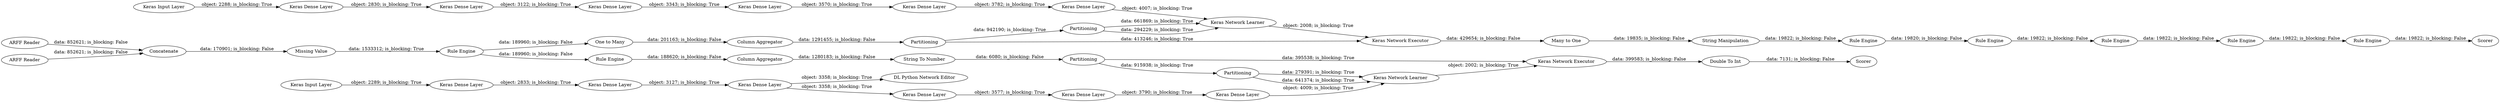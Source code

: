 digraph {
	"3458636253775533372_41" [label=Partitioning]
	"-8191089132020279250_74" [label="Rule Engine"]
	"-8191089132020279250_73" [label="Rule Engine"]
	"-8191089132020279250_75" [label="Rule Engine"]
	"4638157578597028142_57" [label="Keras Dense Layer"]
	"3458636253775533372_5" [label="Rule Engine"]
	"3458636253775533372_54" [label="Column Aggregator"]
	"3458636253775533372_68" [label="One to Many"]
	"4638157578597028142_59" [label="Keras Dense Layer"]
	"3458636253775533372_45" [label=Scorer]
	"5094065723659006458_53" [label="DL Python Network Editor"]
	"3458636253775533372_65" [label="Keras Network Executor"]
	"5094065723659006458_48" [label="Keras Dense Layer"]
	"5094065723659006458_51" [label="Keras Dense Layer"]
	"3458636253775533372_69" [label="Many to One"]
	"3458636253775533372_2" [label="ARFF Reader"]
	"5094065723659006458_46" [label="Keras Input Layer"]
	"3458636253775533372_43" [label="Keras Network Executor"]
	"3458636253775533372_67" [label=Scorer]
	"3458636253775533372_35" [label="Rule Engine"]
	"3458636253775533372_3" [label=Concatenate]
	"3458636253775533372_79" [label="Missing Value"]
	"4638157578597028142_61" [label="Keras Dense Layer"]
	"3458636253775533372_1" [label="ARFF Reader"]
	"4638157578597028142_56" [label="Keras Dense Layer"]
	"3458636253775533372_62" [label=Partitioning]
	"5094065723659006458_49" [label="Keras Dense Layer"]
	"3458636253775533372_64" [label="Keras Network Learner"]
	"3458636253775533372_22" [label="Column Aggregator"]
	"4638157578597028142_58" [label="Keras Dense Layer"]
	"3458636253775533372_70" [label="String Manipulation"]
	"4638157578597028142_55" [label="Keras Input Layer"]
	"-8191089132020279250_72" [label="Rule Engine"]
	"4638157578597028142_60" [label="Keras Dense Layer"]
	"-8191089132020279250_71" [label="Rule Engine"]
	"5094065723659006458_47" [label="Keras Dense Layer"]
	"3458636253775533372_39" [label="Keras Network Learner"]
	"3458636253775533372_63" [label=Partitioning]
	"5094065723659006458_50" [label="Keras Dense Layer"]
	"3458636253775533372_40" [label="String To Number"]
	"3458636253775533372_44" [label="Double To Int"]
	"3458636253775533372_42" [label=Partitioning]
	"5094065723659006458_52" [label="Keras Dense Layer"]
	"3458636253775533372_43" -> "3458636253775533372_44" [label="data: 399583; is_blocking: False"]
	"5094065723659006458_49" -> "5094065723659006458_53" [label="object: 3358; is_blocking: True"]
	"3458636253775533372_63" -> "3458636253775533372_64" [label="data: 661869; is_blocking: True"]
	"3458636253775533372_68" -> "3458636253775533372_54" [label="data: 201163; is_blocking: False"]
	"3458636253775533372_22" -> "3458636253775533372_40" [label="data: 1280183; is_blocking: False"]
	"4638157578597028142_60" -> "4638157578597028142_57" [label="object: 3570; is_blocking: True"]
	"3458636253775533372_40" -> "3458636253775533372_41" [label="data: 6080; is_blocking: False"]
	"4638157578597028142_59" -> "4638157578597028142_56" [label="object: 3122; is_blocking: True"]
	"-8191089132020279250_71" -> "-8191089132020279250_72" [label="data: 19820; is_blocking: False"]
	"3458636253775533372_41" -> "3458636253775533372_43" [label="data: 395538; is_blocking: True"]
	"3458636253775533372_64" -> "3458636253775533372_65" [label="object: 2008; is_blocking: True"]
	"3458636253775533372_54" -> "3458636253775533372_62" [label="data: 1291455; is_blocking: False"]
	"3458636253775533372_5" -> "3458636253775533372_68" [label="data: 189960; is_blocking: False"]
	"-8191089132020279250_72" -> "-8191089132020279250_73" [label="data: 19822; is_blocking: False"]
	"-8191089132020279250_74" -> "-8191089132020279250_75" [label="data: 19822; is_blocking: False"]
	"5094065723659006458_52" -> "5094065723659006458_49" [label="object: 3127; is_blocking: True"]
	"-8191089132020279250_73" -> "-8191089132020279250_74" [label="data: 19822; is_blocking: False"]
	"3458636253775533372_1" -> "3458636253775533372_3" [label="data: 852621; is_blocking: False"]
	"3458636253775533372_62" -> "3458636253775533372_63" [label="data: 942190; is_blocking: True"]
	"4638157578597028142_55" -> "4638157578597028142_58" [label="object: 2288; is_blocking: True"]
	"4638157578597028142_61" -> "3458636253775533372_64" [label="object: 4007; is_blocking: True"]
	"3458636253775533372_42" -> "3458636253775533372_39" [label="data: 279391; is_blocking: True"]
	"3458636253775533372_70" -> "-8191089132020279250_71" [label="data: 19822; is_blocking: False"]
	"5094065723659006458_47" -> "5094065723659006458_52" [label="object: 2833; is_blocking: True"]
	"3458636253775533372_39" -> "3458636253775533372_43" [label="object: 2002; is_blocking: True"]
	"3458636253775533372_2" -> "3458636253775533372_3" [label="data: 852621; is_blocking: False"]
	"4638157578597028142_58" -> "4638157578597028142_59" [label="object: 2830; is_blocking: True"]
	"4638157578597028142_56" -> "4638157578597028142_60" [label="object: 3343; is_blocking: True"]
	"5094065723659006458_49" -> "5094065723659006458_51" [label="object: 3358; is_blocking: True"]
	"3458636253775533372_5" -> "3458636253775533372_35" [label="data: 189960; is_blocking: False"]
	"3458636253775533372_62" -> "3458636253775533372_65" [label="data: 413246; is_blocking: True"]
	"3458636253775533372_42" -> "3458636253775533372_39" [label="data: 641374; is_blocking: True"]
	"3458636253775533372_3" -> "3458636253775533372_79" [label="data: 170901; is_blocking: False"]
	"3458636253775533372_79" -> "3458636253775533372_5" [label="data: 1533312; is_blocking: True"]
	"3458636253775533372_63" -> "3458636253775533372_64" [label="data: 294229; is_blocking: True"]
	"3458636253775533372_35" -> "3458636253775533372_22" [label="data: 188620; is_blocking: False"]
	"-8191089132020279250_75" -> "3458636253775533372_67" [label="data: 19822; is_blocking: False"]
	"5094065723659006458_48" -> "5094065723659006458_50" [label="object: 3790; is_blocking: True"]
	"5094065723659006458_46" -> "5094065723659006458_47" [label="object: 2289; is_blocking: True"]
	"4638157578597028142_57" -> "4638157578597028142_61" [label="object: 3782; is_blocking: True"]
	"3458636253775533372_69" -> "3458636253775533372_70" [label="data: 19835; is_blocking: False"]
	"5094065723659006458_50" -> "3458636253775533372_39" [label="object: 4009; is_blocking: True"]
	"3458636253775533372_65" -> "3458636253775533372_69" [label="data: 429654; is_blocking: False"]
	"3458636253775533372_41" -> "3458636253775533372_42" [label="data: 915938; is_blocking: True"]
	"3458636253775533372_44" -> "3458636253775533372_45" [label="data: 7131; is_blocking: False"]
	"5094065723659006458_51" -> "5094065723659006458_48" [label="object: 3577; is_blocking: True"]
	rankdir=LR
}

